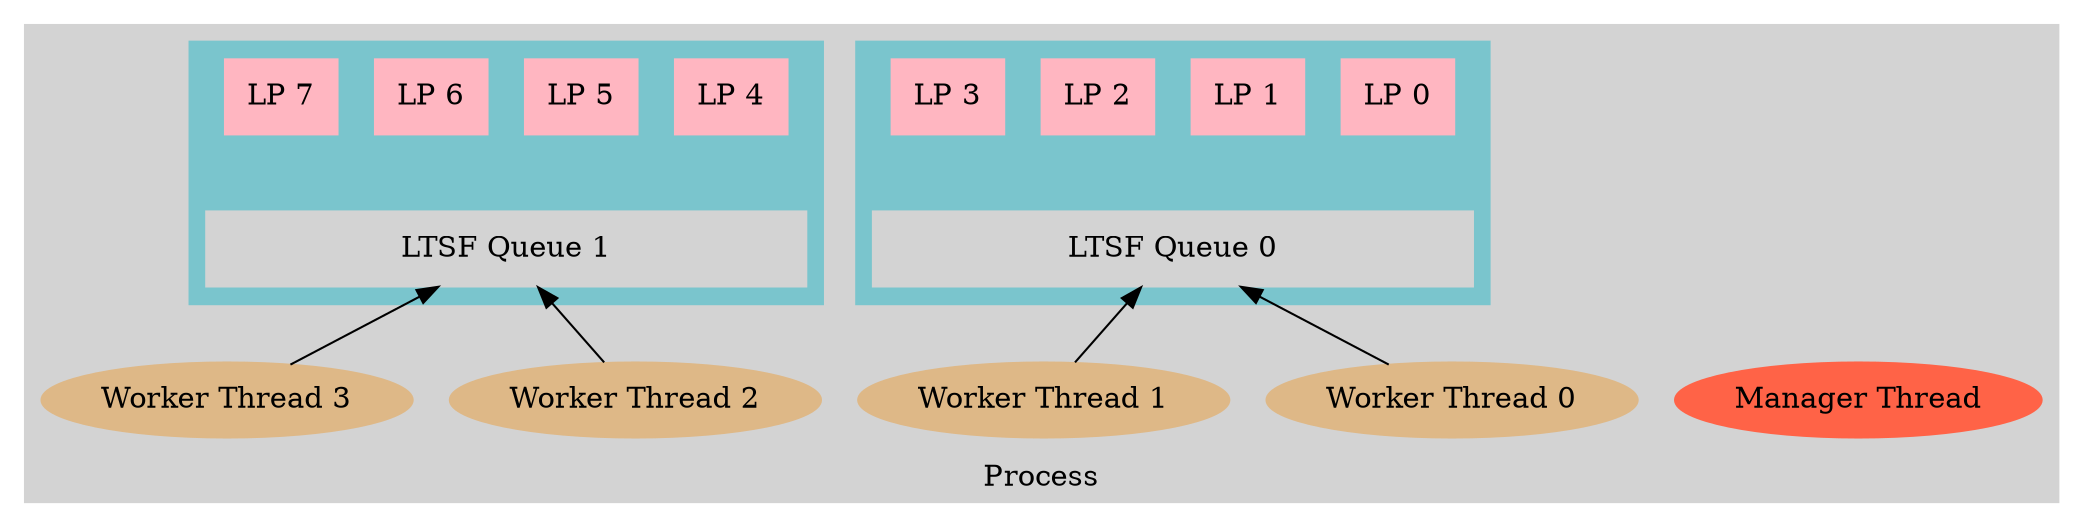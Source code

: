 digraph partitioning {
    node [shape = record];
    rankdir = BT;

    subgraph cluster_p0 {
        subgraph cluster_sq1 {
            lp7 [label = "LP 7", style = filled, color = lightpink];
            lp6 [label = "LP 6", style = filled, color = lightpink];
            lp5 [label = "LP 5", style = filled, color = lightpink];
            lp4 [label = "LP 4", style = filled, color = lightpink];

            sq1 [label = "LTSF Queue 1", width = 4, style = filled, color = lightgrey];

            "sq1" -> "lp4" [style = "invis"];
            "sq1" -> "lp5" [style = "invis"];
            "sq1" -> "lp6" [style = "invis"];
            "sq1" -> "lp7" [style = "invis"];
            style = filled;
            color = cadetblue3;
        }
        subgraph cluster_sq0 {
            lp3 [label = "LP 3", style = filled, color = lightpink];
            lp2 [label = "LP 2", style = filled, color = lightpink];
            lp1 [label = "LP 1", style = filled, color = lightpink];
            lp0 [label = "LP 0", style = filled, color = lightpink];

            sq0 [label = "LTSF Queue 0", width = 4, style = filled, color = lightgrey];

            "sq0" -> "lp0" [style = "invis"];
            "sq0" -> "lp1" [style = "invis"];
            "sq0" -> "lp2" [style = "invis"];
            "sq0" -> "lp3" [style = "invis"];
            style = filled;
            color = cadetblue3;
        }

        mt [label = "Manager Thread", shape = oval, style = filled, color = tomato];

        w0 [label = "Worker Thread 0", shape = oval, style = filled, color = burlywood];
        w1 [label = "Worker Thread 1", shape = oval, style = filled, color = burlywood];
        w2 [label = "Worker Thread 2", shape = oval, style = filled, color = burlywood];
        w3 [label = "Worker Thread 3", shape = oval, style = filled, color = burlywood];
        "w0" -> "sq0";
        "w1" -> "sq0";
        "w2" -> "sq1";
        "w3" -> "sq1";

        label = "Process";
        style = filled;
        color = lightgrey;
    }

}
